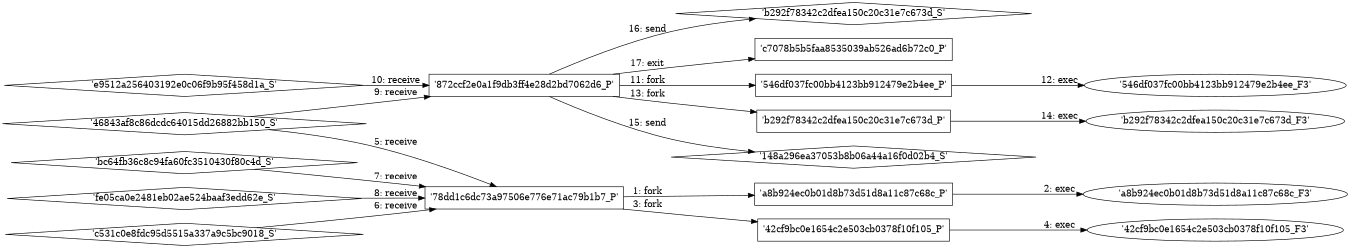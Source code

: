 digraph "D:\Learning\Paper\apt\基于CTI的攻击预警\Dataset\攻击图\ASGfromALLCTI\Help us help you.dot" {
rankdir="LR"
size="9"
fixedsize="false"
splines="true"
nodesep=0.3
ranksep=0
fontsize=10
overlap="scalexy"
engine= "neato"
	"'78dd1c6dc73a97506e776e71ac79b1b7_P'" [node_type=Process shape=box]
	"'a8b924ec0b01d8b73d51d8a11c87c68c_P'" [node_type=Process shape=box]
	"'78dd1c6dc73a97506e776e71ac79b1b7_P'" -> "'a8b924ec0b01d8b73d51d8a11c87c68c_P'" [label="1: fork"]
	"'a8b924ec0b01d8b73d51d8a11c87c68c_P'" [node_type=Process shape=box]
	"'a8b924ec0b01d8b73d51d8a11c87c68c_F3'" [node_type=File shape=ellipse]
	"'a8b924ec0b01d8b73d51d8a11c87c68c_P'" -> "'a8b924ec0b01d8b73d51d8a11c87c68c_F3'" [label="2: exec"]
	"'78dd1c6dc73a97506e776e71ac79b1b7_P'" [node_type=Process shape=box]
	"'42cf9bc0e1654c2e503cb0378f10f105_P'" [node_type=Process shape=box]
	"'78dd1c6dc73a97506e776e71ac79b1b7_P'" -> "'42cf9bc0e1654c2e503cb0378f10f105_P'" [label="3: fork"]
	"'42cf9bc0e1654c2e503cb0378f10f105_P'" [node_type=Process shape=box]
	"'42cf9bc0e1654c2e503cb0378f10f105_F3'" [node_type=File shape=ellipse]
	"'42cf9bc0e1654c2e503cb0378f10f105_P'" -> "'42cf9bc0e1654c2e503cb0378f10f105_F3'" [label="4: exec"]
	"'78dd1c6dc73a97506e776e71ac79b1b7_P'" [node_type=Process shape=box]
	"'46843af8c86dcdc64015dd26882bb150_S'" [node_type=Socket shape=diamond]
	"'46843af8c86dcdc64015dd26882bb150_S'" -> "'78dd1c6dc73a97506e776e71ac79b1b7_P'" [label="5: receive"]
	"'78dd1c6dc73a97506e776e71ac79b1b7_P'" [node_type=Process shape=box]
	"'c531c0e8fdc95d5515a337a9c5bc9018_S'" [node_type=Socket shape=diamond]
	"'c531c0e8fdc95d5515a337a9c5bc9018_S'" -> "'78dd1c6dc73a97506e776e71ac79b1b7_P'" [label="6: receive"]
	"'78dd1c6dc73a97506e776e71ac79b1b7_P'" [node_type=Process shape=box]
	"'bc64fb36c8c94fa60fc3510430f80c4d_S'" [node_type=Socket shape=diamond]
	"'bc64fb36c8c94fa60fc3510430f80c4d_S'" -> "'78dd1c6dc73a97506e776e71ac79b1b7_P'" [label="7: receive"]
	"'78dd1c6dc73a97506e776e71ac79b1b7_P'" [node_type=Process shape=box]
	"'fe05ca0e2481eb02ae524baaf3edd62e_S'" [node_type=Socket shape=diamond]
	"'fe05ca0e2481eb02ae524baaf3edd62e_S'" -> "'78dd1c6dc73a97506e776e71ac79b1b7_P'" [label="8: receive"]
	"'872ccf2e0a1f9db3ff4e28d2bd7062d6_P'" [node_type=Process shape=box]
	"'46843af8c86dcdc64015dd26882bb150_S'" [node_type=Socket shape=diamond]
	"'46843af8c86dcdc64015dd26882bb150_S'" -> "'872ccf2e0a1f9db3ff4e28d2bd7062d6_P'" [label="9: receive"]
	"'872ccf2e0a1f9db3ff4e28d2bd7062d6_P'" [node_type=Process shape=box]
	"'e9512a256403192e0c06f9b95f458d1a_S'" [node_type=Socket shape=diamond]
	"'e9512a256403192e0c06f9b95f458d1a_S'" -> "'872ccf2e0a1f9db3ff4e28d2bd7062d6_P'" [label="10: receive"]
	"'872ccf2e0a1f9db3ff4e28d2bd7062d6_P'" [node_type=Process shape=box]
	"'546df037fc00bb4123bb912479e2b4ee_P'" [node_type=Process shape=box]
	"'872ccf2e0a1f9db3ff4e28d2bd7062d6_P'" -> "'546df037fc00bb4123bb912479e2b4ee_P'" [label="11: fork"]
	"'546df037fc00bb4123bb912479e2b4ee_P'" [node_type=Process shape=box]
	"'546df037fc00bb4123bb912479e2b4ee_F3'" [node_type=File shape=ellipse]
	"'546df037fc00bb4123bb912479e2b4ee_P'" -> "'546df037fc00bb4123bb912479e2b4ee_F3'" [label="12: exec"]
	"'872ccf2e0a1f9db3ff4e28d2bd7062d6_P'" [node_type=Process shape=box]
	"'b292f78342c2dfea150c20c31e7c673d_P'" [node_type=Process shape=box]
	"'872ccf2e0a1f9db3ff4e28d2bd7062d6_P'" -> "'b292f78342c2dfea150c20c31e7c673d_P'" [label="13: fork"]
	"'b292f78342c2dfea150c20c31e7c673d_P'" [node_type=Process shape=box]
	"'b292f78342c2dfea150c20c31e7c673d_F3'" [node_type=File shape=ellipse]
	"'b292f78342c2dfea150c20c31e7c673d_P'" -> "'b292f78342c2dfea150c20c31e7c673d_F3'" [label="14: exec"]
	"'148a296ea37053b8b06a44a16f0d02b4_S'" [node_type=Socket shape=diamond]
	"'872ccf2e0a1f9db3ff4e28d2bd7062d6_P'" [node_type=Process shape=box]
	"'872ccf2e0a1f9db3ff4e28d2bd7062d6_P'" -> "'148a296ea37053b8b06a44a16f0d02b4_S'" [label="15: send"]
	"'b292f78342c2dfea150c20c31e7c673d_S'" [node_type=Socket shape=diamond]
	"'872ccf2e0a1f9db3ff4e28d2bd7062d6_P'" [node_type=Process shape=box]
	"'872ccf2e0a1f9db3ff4e28d2bd7062d6_P'" -> "'b292f78342c2dfea150c20c31e7c673d_S'" [label="16: send"]
	"'872ccf2e0a1f9db3ff4e28d2bd7062d6_P'" [node_type=Process shape=box]
	"'c7078b5b5faa8535039ab526ad6b72c0_P'" [node_type=Process shape=box]
	"'872ccf2e0a1f9db3ff4e28d2bd7062d6_P'" -> "'c7078b5b5faa8535039ab526ad6b72c0_P'" [label="17: exit"]
}
